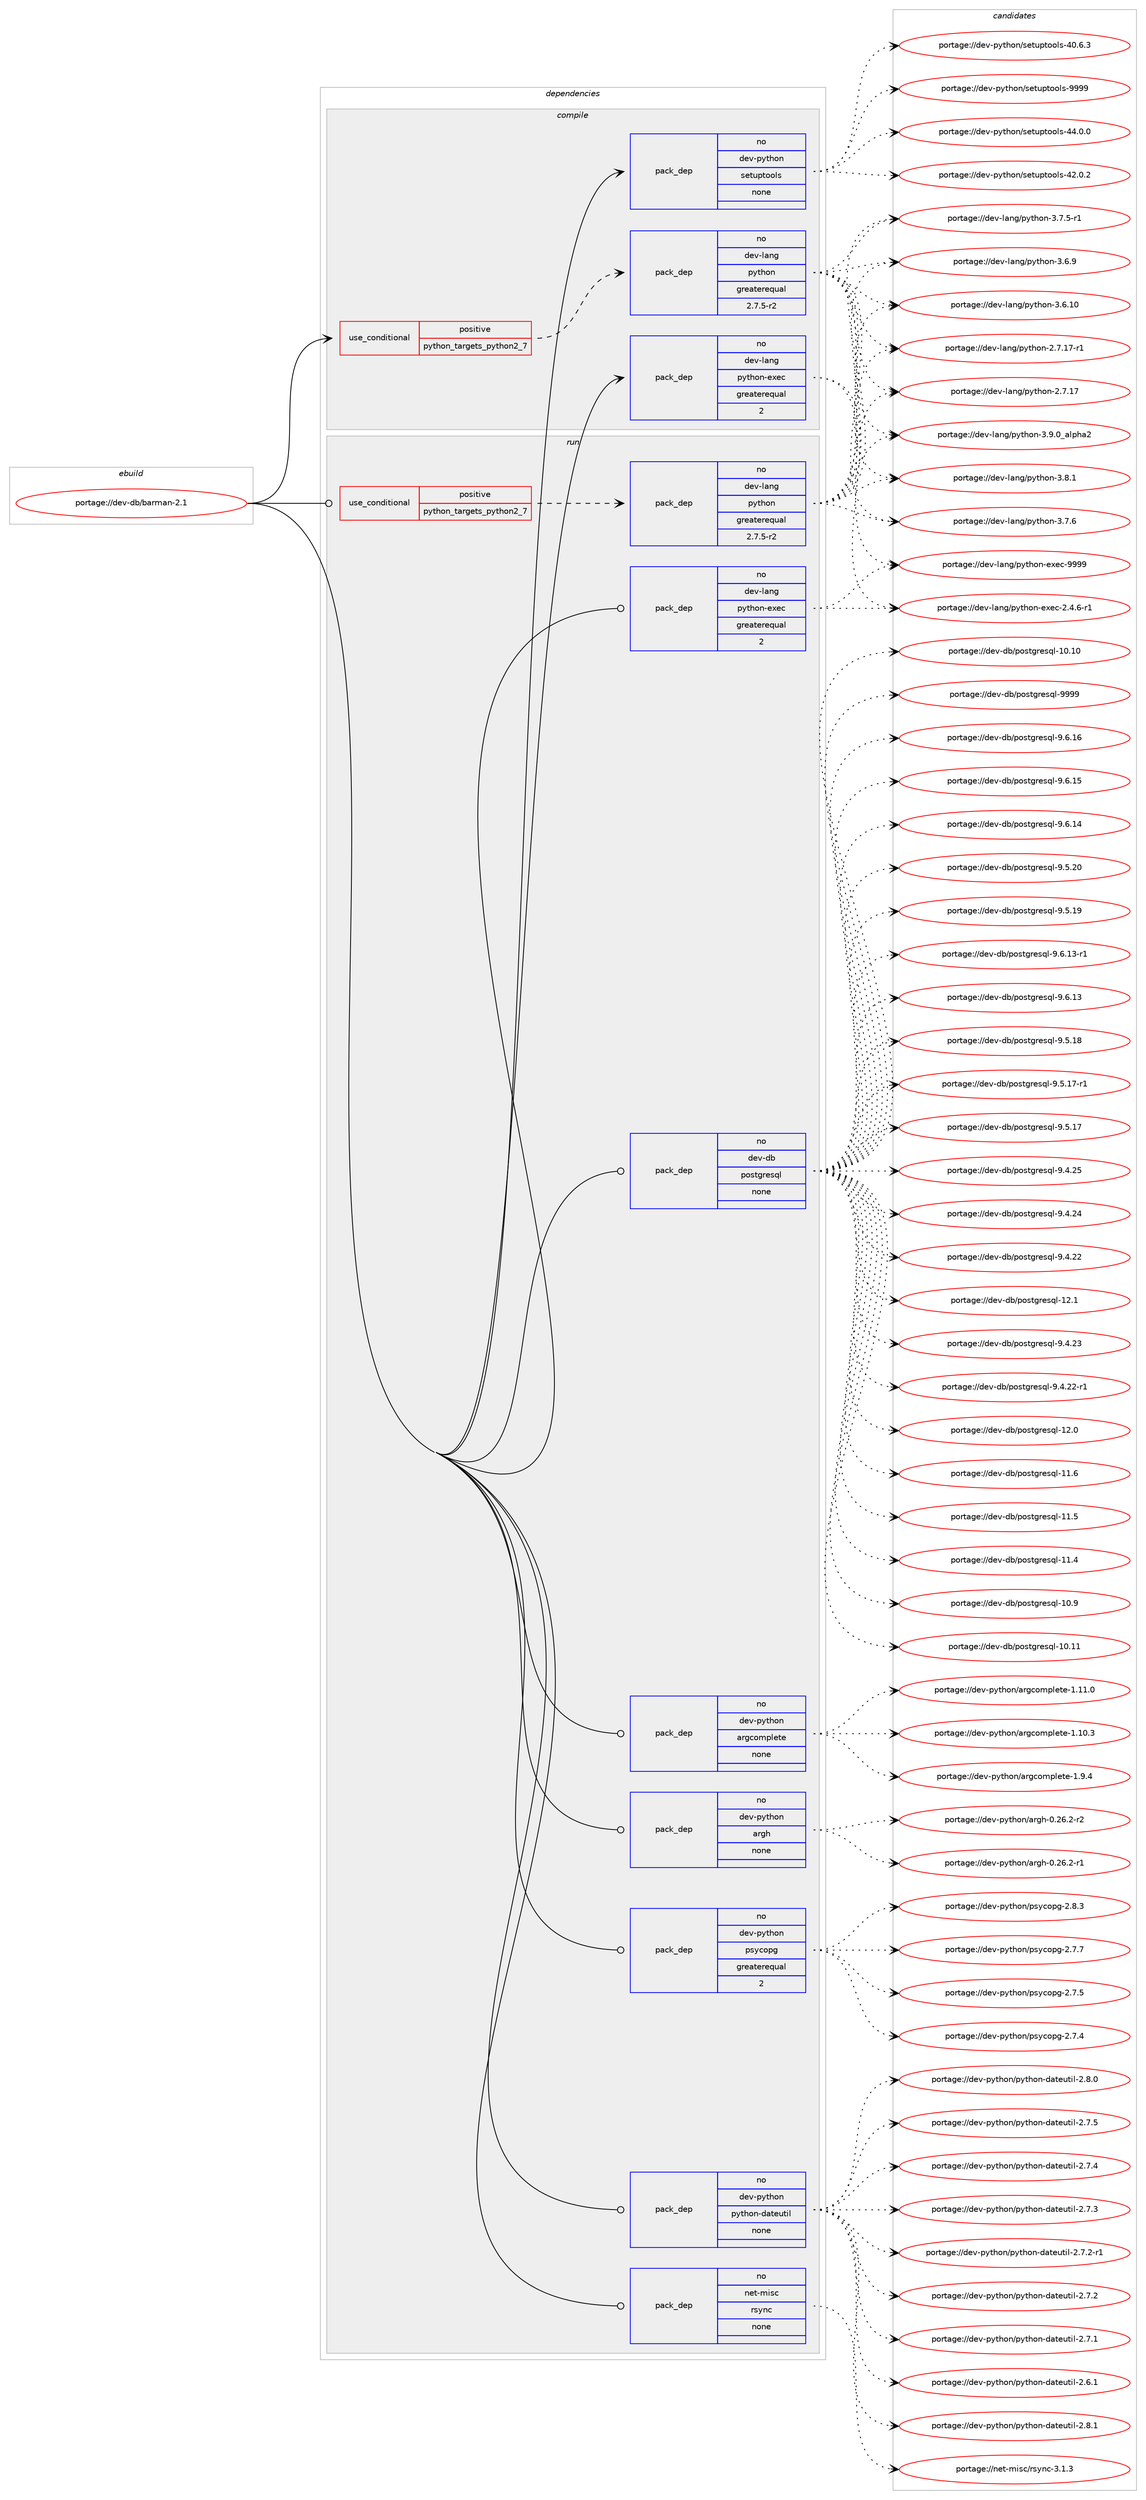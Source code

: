 digraph prolog {

# *************
# Graph options
# *************

newrank=true;
concentrate=true;
compound=true;
graph [rankdir=LR,fontname=Helvetica,fontsize=10,ranksep=1.5];#, ranksep=2.5, nodesep=0.2];
edge  [arrowhead=vee];
node  [fontname=Helvetica,fontsize=10];

# **********
# The ebuild
# **********

subgraph cluster_leftcol {
color=gray;
label=<<i>ebuild</i>>;
id [label="portage://dev-db/barman-2.1", color=red, width=4, href="../dev-db/barman-2.1.svg"];
}

# ****************
# The dependencies
# ****************

subgraph cluster_midcol {
color=gray;
label=<<i>dependencies</i>>;
subgraph cluster_compile {
fillcolor="#eeeeee";
style=filled;
label=<<i>compile</i>>;
subgraph cond138851 {
dependency585621 [label=<<TABLE BORDER="0" CELLBORDER="1" CELLSPACING="0" CELLPADDING="4"><TR><TD ROWSPAN="3" CELLPADDING="10">use_conditional</TD></TR><TR><TD>positive</TD></TR><TR><TD>python_targets_python2_7</TD></TR></TABLE>>, shape=none, color=red];
subgraph pack439433 {
dependency585622 [label=<<TABLE BORDER="0" CELLBORDER="1" CELLSPACING="0" CELLPADDING="4" WIDTH="220"><TR><TD ROWSPAN="6" CELLPADDING="30">pack_dep</TD></TR><TR><TD WIDTH="110">no</TD></TR><TR><TD>dev-lang</TD></TR><TR><TD>python</TD></TR><TR><TD>greaterequal</TD></TR><TR><TD>2.7.5-r2</TD></TR></TABLE>>, shape=none, color=blue];
}
dependency585621:e -> dependency585622:w [weight=20,style="dashed",arrowhead="vee"];
}
id:e -> dependency585621:w [weight=20,style="solid",arrowhead="vee"];
subgraph pack439434 {
dependency585623 [label=<<TABLE BORDER="0" CELLBORDER="1" CELLSPACING="0" CELLPADDING="4" WIDTH="220"><TR><TD ROWSPAN="6" CELLPADDING="30">pack_dep</TD></TR><TR><TD WIDTH="110">no</TD></TR><TR><TD>dev-lang</TD></TR><TR><TD>python-exec</TD></TR><TR><TD>greaterequal</TD></TR><TR><TD>2</TD></TR></TABLE>>, shape=none, color=blue];
}
id:e -> dependency585623:w [weight=20,style="solid",arrowhead="vee"];
subgraph pack439435 {
dependency585624 [label=<<TABLE BORDER="0" CELLBORDER="1" CELLSPACING="0" CELLPADDING="4" WIDTH="220"><TR><TD ROWSPAN="6" CELLPADDING="30">pack_dep</TD></TR><TR><TD WIDTH="110">no</TD></TR><TR><TD>dev-python</TD></TR><TR><TD>setuptools</TD></TR><TR><TD>none</TD></TR><TR><TD></TD></TR></TABLE>>, shape=none, color=blue];
}
id:e -> dependency585624:w [weight=20,style="solid",arrowhead="vee"];
}
subgraph cluster_compileandrun {
fillcolor="#eeeeee";
style=filled;
label=<<i>compile and run</i>>;
}
subgraph cluster_run {
fillcolor="#eeeeee";
style=filled;
label=<<i>run</i>>;
subgraph cond138852 {
dependency585625 [label=<<TABLE BORDER="0" CELLBORDER="1" CELLSPACING="0" CELLPADDING="4"><TR><TD ROWSPAN="3" CELLPADDING="10">use_conditional</TD></TR><TR><TD>positive</TD></TR><TR><TD>python_targets_python2_7</TD></TR></TABLE>>, shape=none, color=red];
subgraph pack439436 {
dependency585626 [label=<<TABLE BORDER="0" CELLBORDER="1" CELLSPACING="0" CELLPADDING="4" WIDTH="220"><TR><TD ROWSPAN="6" CELLPADDING="30">pack_dep</TD></TR><TR><TD WIDTH="110">no</TD></TR><TR><TD>dev-lang</TD></TR><TR><TD>python</TD></TR><TR><TD>greaterequal</TD></TR><TR><TD>2.7.5-r2</TD></TR></TABLE>>, shape=none, color=blue];
}
dependency585625:e -> dependency585626:w [weight=20,style="dashed",arrowhead="vee"];
}
id:e -> dependency585625:w [weight=20,style="solid",arrowhead="odot"];
subgraph pack439437 {
dependency585627 [label=<<TABLE BORDER="0" CELLBORDER="1" CELLSPACING="0" CELLPADDING="4" WIDTH="220"><TR><TD ROWSPAN="6" CELLPADDING="30">pack_dep</TD></TR><TR><TD WIDTH="110">no</TD></TR><TR><TD>dev-db</TD></TR><TR><TD>postgresql</TD></TR><TR><TD>none</TD></TR><TR><TD></TD></TR></TABLE>>, shape=none, color=blue];
}
id:e -> dependency585627:w [weight=20,style="solid",arrowhead="odot"];
subgraph pack439438 {
dependency585628 [label=<<TABLE BORDER="0" CELLBORDER="1" CELLSPACING="0" CELLPADDING="4" WIDTH="220"><TR><TD ROWSPAN="6" CELLPADDING="30">pack_dep</TD></TR><TR><TD WIDTH="110">no</TD></TR><TR><TD>dev-lang</TD></TR><TR><TD>python-exec</TD></TR><TR><TD>greaterequal</TD></TR><TR><TD>2</TD></TR></TABLE>>, shape=none, color=blue];
}
id:e -> dependency585628:w [weight=20,style="solid",arrowhead="odot"];
subgraph pack439439 {
dependency585629 [label=<<TABLE BORDER="0" CELLBORDER="1" CELLSPACING="0" CELLPADDING="4" WIDTH="220"><TR><TD ROWSPAN="6" CELLPADDING="30">pack_dep</TD></TR><TR><TD WIDTH="110">no</TD></TR><TR><TD>dev-python</TD></TR><TR><TD>argcomplete</TD></TR><TR><TD>none</TD></TR><TR><TD></TD></TR></TABLE>>, shape=none, color=blue];
}
id:e -> dependency585629:w [weight=20,style="solid",arrowhead="odot"];
subgraph pack439440 {
dependency585630 [label=<<TABLE BORDER="0" CELLBORDER="1" CELLSPACING="0" CELLPADDING="4" WIDTH="220"><TR><TD ROWSPAN="6" CELLPADDING="30">pack_dep</TD></TR><TR><TD WIDTH="110">no</TD></TR><TR><TD>dev-python</TD></TR><TR><TD>argh</TD></TR><TR><TD>none</TD></TR><TR><TD></TD></TR></TABLE>>, shape=none, color=blue];
}
id:e -> dependency585630:w [weight=20,style="solid",arrowhead="odot"];
subgraph pack439441 {
dependency585631 [label=<<TABLE BORDER="0" CELLBORDER="1" CELLSPACING="0" CELLPADDING="4" WIDTH="220"><TR><TD ROWSPAN="6" CELLPADDING="30">pack_dep</TD></TR><TR><TD WIDTH="110">no</TD></TR><TR><TD>dev-python</TD></TR><TR><TD>psycopg</TD></TR><TR><TD>greaterequal</TD></TR><TR><TD>2</TD></TR></TABLE>>, shape=none, color=blue];
}
id:e -> dependency585631:w [weight=20,style="solid",arrowhead="odot"];
subgraph pack439442 {
dependency585632 [label=<<TABLE BORDER="0" CELLBORDER="1" CELLSPACING="0" CELLPADDING="4" WIDTH="220"><TR><TD ROWSPAN="6" CELLPADDING="30">pack_dep</TD></TR><TR><TD WIDTH="110">no</TD></TR><TR><TD>dev-python</TD></TR><TR><TD>python-dateutil</TD></TR><TR><TD>none</TD></TR><TR><TD></TD></TR></TABLE>>, shape=none, color=blue];
}
id:e -> dependency585632:w [weight=20,style="solid",arrowhead="odot"];
subgraph pack439443 {
dependency585633 [label=<<TABLE BORDER="0" CELLBORDER="1" CELLSPACING="0" CELLPADDING="4" WIDTH="220"><TR><TD ROWSPAN="6" CELLPADDING="30">pack_dep</TD></TR><TR><TD WIDTH="110">no</TD></TR><TR><TD>net-misc</TD></TR><TR><TD>rsync</TD></TR><TR><TD>none</TD></TR><TR><TD></TD></TR></TABLE>>, shape=none, color=blue];
}
id:e -> dependency585633:w [weight=20,style="solid",arrowhead="odot"];
}
}

# **************
# The candidates
# **************

subgraph cluster_choices {
rank=same;
color=gray;
label=<<i>candidates</i>>;

subgraph choice439433 {
color=black;
nodesep=1;
choice10010111845108971101034711212111610411111045514657464895971081121049750 [label="portage://dev-lang/python-3.9.0_alpha2", color=red, width=4,href="../dev-lang/python-3.9.0_alpha2.svg"];
choice100101118451089711010347112121116104111110455146564649 [label="portage://dev-lang/python-3.8.1", color=red, width=4,href="../dev-lang/python-3.8.1.svg"];
choice100101118451089711010347112121116104111110455146554654 [label="portage://dev-lang/python-3.7.6", color=red, width=4,href="../dev-lang/python-3.7.6.svg"];
choice1001011184510897110103471121211161041111104551465546534511449 [label="portage://dev-lang/python-3.7.5-r1", color=red, width=4,href="../dev-lang/python-3.7.5-r1.svg"];
choice100101118451089711010347112121116104111110455146544657 [label="portage://dev-lang/python-3.6.9", color=red, width=4,href="../dev-lang/python-3.6.9.svg"];
choice10010111845108971101034711212111610411111045514654464948 [label="portage://dev-lang/python-3.6.10", color=red, width=4,href="../dev-lang/python-3.6.10.svg"];
choice100101118451089711010347112121116104111110455046554649554511449 [label="portage://dev-lang/python-2.7.17-r1", color=red, width=4,href="../dev-lang/python-2.7.17-r1.svg"];
choice10010111845108971101034711212111610411111045504655464955 [label="portage://dev-lang/python-2.7.17", color=red, width=4,href="../dev-lang/python-2.7.17.svg"];
dependency585622:e -> choice10010111845108971101034711212111610411111045514657464895971081121049750:w [style=dotted,weight="100"];
dependency585622:e -> choice100101118451089711010347112121116104111110455146564649:w [style=dotted,weight="100"];
dependency585622:e -> choice100101118451089711010347112121116104111110455146554654:w [style=dotted,weight="100"];
dependency585622:e -> choice1001011184510897110103471121211161041111104551465546534511449:w [style=dotted,weight="100"];
dependency585622:e -> choice100101118451089711010347112121116104111110455146544657:w [style=dotted,weight="100"];
dependency585622:e -> choice10010111845108971101034711212111610411111045514654464948:w [style=dotted,weight="100"];
dependency585622:e -> choice100101118451089711010347112121116104111110455046554649554511449:w [style=dotted,weight="100"];
dependency585622:e -> choice10010111845108971101034711212111610411111045504655464955:w [style=dotted,weight="100"];
}
subgraph choice439434 {
color=black;
nodesep=1;
choice10010111845108971101034711212111610411111045101120101994557575757 [label="portage://dev-lang/python-exec-9999", color=red, width=4,href="../dev-lang/python-exec-9999.svg"];
choice10010111845108971101034711212111610411111045101120101994550465246544511449 [label="portage://dev-lang/python-exec-2.4.6-r1", color=red, width=4,href="../dev-lang/python-exec-2.4.6-r1.svg"];
dependency585623:e -> choice10010111845108971101034711212111610411111045101120101994557575757:w [style=dotted,weight="100"];
dependency585623:e -> choice10010111845108971101034711212111610411111045101120101994550465246544511449:w [style=dotted,weight="100"];
}
subgraph choice439435 {
color=black;
nodesep=1;
choice10010111845112121116104111110471151011161171121161111111081154557575757 [label="portage://dev-python/setuptools-9999", color=red, width=4,href="../dev-python/setuptools-9999.svg"];
choice100101118451121211161041111104711510111611711211611111110811545525246484648 [label="portage://dev-python/setuptools-44.0.0", color=red, width=4,href="../dev-python/setuptools-44.0.0.svg"];
choice100101118451121211161041111104711510111611711211611111110811545525046484650 [label="portage://dev-python/setuptools-42.0.2", color=red, width=4,href="../dev-python/setuptools-42.0.2.svg"];
choice100101118451121211161041111104711510111611711211611111110811545524846544651 [label="portage://dev-python/setuptools-40.6.3", color=red, width=4,href="../dev-python/setuptools-40.6.3.svg"];
dependency585624:e -> choice10010111845112121116104111110471151011161171121161111111081154557575757:w [style=dotted,weight="100"];
dependency585624:e -> choice100101118451121211161041111104711510111611711211611111110811545525246484648:w [style=dotted,weight="100"];
dependency585624:e -> choice100101118451121211161041111104711510111611711211611111110811545525046484650:w [style=dotted,weight="100"];
dependency585624:e -> choice100101118451121211161041111104711510111611711211611111110811545524846544651:w [style=dotted,weight="100"];
}
subgraph choice439436 {
color=black;
nodesep=1;
choice10010111845108971101034711212111610411111045514657464895971081121049750 [label="portage://dev-lang/python-3.9.0_alpha2", color=red, width=4,href="../dev-lang/python-3.9.0_alpha2.svg"];
choice100101118451089711010347112121116104111110455146564649 [label="portage://dev-lang/python-3.8.1", color=red, width=4,href="../dev-lang/python-3.8.1.svg"];
choice100101118451089711010347112121116104111110455146554654 [label="portage://dev-lang/python-3.7.6", color=red, width=4,href="../dev-lang/python-3.7.6.svg"];
choice1001011184510897110103471121211161041111104551465546534511449 [label="portage://dev-lang/python-3.7.5-r1", color=red, width=4,href="../dev-lang/python-3.7.5-r1.svg"];
choice100101118451089711010347112121116104111110455146544657 [label="portage://dev-lang/python-3.6.9", color=red, width=4,href="../dev-lang/python-3.6.9.svg"];
choice10010111845108971101034711212111610411111045514654464948 [label="portage://dev-lang/python-3.6.10", color=red, width=4,href="../dev-lang/python-3.6.10.svg"];
choice100101118451089711010347112121116104111110455046554649554511449 [label="portage://dev-lang/python-2.7.17-r1", color=red, width=4,href="../dev-lang/python-2.7.17-r1.svg"];
choice10010111845108971101034711212111610411111045504655464955 [label="portage://dev-lang/python-2.7.17", color=red, width=4,href="../dev-lang/python-2.7.17.svg"];
dependency585626:e -> choice10010111845108971101034711212111610411111045514657464895971081121049750:w [style=dotted,weight="100"];
dependency585626:e -> choice100101118451089711010347112121116104111110455146564649:w [style=dotted,weight="100"];
dependency585626:e -> choice100101118451089711010347112121116104111110455146554654:w [style=dotted,weight="100"];
dependency585626:e -> choice1001011184510897110103471121211161041111104551465546534511449:w [style=dotted,weight="100"];
dependency585626:e -> choice100101118451089711010347112121116104111110455146544657:w [style=dotted,weight="100"];
dependency585626:e -> choice10010111845108971101034711212111610411111045514654464948:w [style=dotted,weight="100"];
dependency585626:e -> choice100101118451089711010347112121116104111110455046554649554511449:w [style=dotted,weight="100"];
dependency585626:e -> choice10010111845108971101034711212111610411111045504655464955:w [style=dotted,weight="100"];
}
subgraph choice439437 {
color=black;
nodesep=1;
choice1001011184510098471121111151161031141011151131084557575757 [label="portage://dev-db/postgresql-9999", color=red, width=4,href="../dev-db/postgresql-9999.svg"];
choice10010111845100984711211111511610311410111511310845574654464954 [label="portage://dev-db/postgresql-9.6.16", color=red, width=4,href="../dev-db/postgresql-9.6.16.svg"];
choice10010111845100984711211111511610311410111511310845574654464953 [label="portage://dev-db/postgresql-9.6.15", color=red, width=4,href="../dev-db/postgresql-9.6.15.svg"];
choice10010111845100984711211111511610311410111511310845574654464952 [label="portage://dev-db/postgresql-9.6.14", color=red, width=4,href="../dev-db/postgresql-9.6.14.svg"];
choice100101118451009847112111115116103114101115113108455746544649514511449 [label="portage://dev-db/postgresql-9.6.13-r1", color=red, width=4,href="../dev-db/postgresql-9.6.13-r1.svg"];
choice10010111845100984711211111511610311410111511310845574654464951 [label="portage://dev-db/postgresql-9.6.13", color=red, width=4,href="../dev-db/postgresql-9.6.13.svg"];
choice10010111845100984711211111511610311410111511310845574653465048 [label="portage://dev-db/postgresql-9.5.20", color=red, width=4,href="../dev-db/postgresql-9.5.20.svg"];
choice10010111845100984711211111511610311410111511310845574653464957 [label="portage://dev-db/postgresql-9.5.19", color=red, width=4,href="../dev-db/postgresql-9.5.19.svg"];
choice10010111845100984711211111511610311410111511310845574653464956 [label="portage://dev-db/postgresql-9.5.18", color=red, width=4,href="../dev-db/postgresql-9.5.18.svg"];
choice100101118451009847112111115116103114101115113108455746534649554511449 [label="portage://dev-db/postgresql-9.5.17-r1", color=red, width=4,href="../dev-db/postgresql-9.5.17-r1.svg"];
choice10010111845100984711211111511610311410111511310845574653464955 [label="portage://dev-db/postgresql-9.5.17", color=red, width=4,href="../dev-db/postgresql-9.5.17.svg"];
choice10010111845100984711211111511610311410111511310845574652465053 [label="portage://dev-db/postgresql-9.4.25", color=red, width=4,href="../dev-db/postgresql-9.4.25.svg"];
choice10010111845100984711211111511610311410111511310845574652465052 [label="portage://dev-db/postgresql-9.4.24", color=red, width=4,href="../dev-db/postgresql-9.4.24.svg"];
choice10010111845100984711211111511610311410111511310845574652465051 [label="portage://dev-db/postgresql-9.4.23", color=red, width=4,href="../dev-db/postgresql-9.4.23.svg"];
choice100101118451009847112111115116103114101115113108455746524650504511449 [label="portage://dev-db/postgresql-9.4.22-r1", color=red, width=4,href="../dev-db/postgresql-9.4.22-r1.svg"];
choice10010111845100984711211111511610311410111511310845574652465050 [label="portage://dev-db/postgresql-9.4.22", color=red, width=4,href="../dev-db/postgresql-9.4.22.svg"];
choice1001011184510098471121111151161031141011151131084549504649 [label="portage://dev-db/postgresql-12.1", color=red, width=4,href="../dev-db/postgresql-12.1.svg"];
choice1001011184510098471121111151161031141011151131084549504648 [label="portage://dev-db/postgresql-12.0", color=red, width=4,href="../dev-db/postgresql-12.0.svg"];
choice1001011184510098471121111151161031141011151131084549494654 [label="portage://dev-db/postgresql-11.6", color=red, width=4,href="../dev-db/postgresql-11.6.svg"];
choice1001011184510098471121111151161031141011151131084549494653 [label="portage://dev-db/postgresql-11.5", color=red, width=4,href="../dev-db/postgresql-11.5.svg"];
choice1001011184510098471121111151161031141011151131084549494652 [label="portage://dev-db/postgresql-11.4", color=red, width=4,href="../dev-db/postgresql-11.4.svg"];
choice1001011184510098471121111151161031141011151131084549484657 [label="portage://dev-db/postgresql-10.9", color=red, width=4,href="../dev-db/postgresql-10.9.svg"];
choice100101118451009847112111115116103114101115113108454948464949 [label="portage://dev-db/postgresql-10.11", color=red, width=4,href="../dev-db/postgresql-10.11.svg"];
choice100101118451009847112111115116103114101115113108454948464948 [label="portage://dev-db/postgresql-10.10", color=red, width=4,href="../dev-db/postgresql-10.10.svg"];
dependency585627:e -> choice1001011184510098471121111151161031141011151131084557575757:w [style=dotted,weight="100"];
dependency585627:e -> choice10010111845100984711211111511610311410111511310845574654464954:w [style=dotted,weight="100"];
dependency585627:e -> choice10010111845100984711211111511610311410111511310845574654464953:w [style=dotted,weight="100"];
dependency585627:e -> choice10010111845100984711211111511610311410111511310845574654464952:w [style=dotted,weight="100"];
dependency585627:e -> choice100101118451009847112111115116103114101115113108455746544649514511449:w [style=dotted,weight="100"];
dependency585627:e -> choice10010111845100984711211111511610311410111511310845574654464951:w [style=dotted,weight="100"];
dependency585627:e -> choice10010111845100984711211111511610311410111511310845574653465048:w [style=dotted,weight="100"];
dependency585627:e -> choice10010111845100984711211111511610311410111511310845574653464957:w [style=dotted,weight="100"];
dependency585627:e -> choice10010111845100984711211111511610311410111511310845574653464956:w [style=dotted,weight="100"];
dependency585627:e -> choice100101118451009847112111115116103114101115113108455746534649554511449:w [style=dotted,weight="100"];
dependency585627:e -> choice10010111845100984711211111511610311410111511310845574653464955:w [style=dotted,weight="100"];
dependency585627:e -> choice10010111845100984711211111511610311410111511310845574652465053:w [style=dotted,weight="100"];
dependency585627:e -> choice10010111845100984711211111511610311410111511310845574652465052:w [style=dotted,weight="100"];
dependency585627:e -> choice10010111845100984711211111511610311410111511310845574652465051:w [style=dotted,weight="100"];
dependency585627:e -> choice100101118451009847112111115116103114101115113108455746524650504511449:w [style=dotted,weight="100"];
dependency585627:e -> choice10010111845100984711211111511610311410111511310845574652465050:w [style=dotted,weight="100"];
dependency585627:e -> choice1001011184510098471121111151161031141011151131084549504649:w [style=dotted,weight="100"];
dependency585627:e -> choice1001011184510098471121111151161031141011151131084549504648:w [style=dotted,weight="100"];
dependency585627:e -> choice1001011184510098471121111151161031141011151131084549494654:w [style=dotted,weight="100"];
dependency585627:e -> choice1001011184510098471121111151161031141011151131084549494653:w [style=dotted,weight="100"];
dependency585627:e -> choice1001011184510098471121111151161031141011151131084549494652:w [style=dotted,weight="100"];
dependency585627:e -> choice1001011184510098471121111151161031141011151131084549484657:w [style=dotted,weight="100"];
dependency585627:e -> choice100101118451009847112111115116103114101115113108454948464949:w [style=dotted,weight="100"];
dependency585627:e -> choice100101118451009847112111115116103114101115113108454948464948:w [style=dotted,weight="100"];
}
subgraph choice439438 {
color=black;
nodesep=1;
choice10010111845108971101034711212111610411111045101120101994557575757 [label="portage://dev-lang/python-exec-9999", color=red, width=4,href="../dev-lang/python-exec-9999.svg"];
choice10010111845108971101034711212111610411111045101120101994550465246544511449 [label="portage://dev-lang/python-exec-2.4.6-r1", color=red, width=4,href="../dev-lang/python-exec-2.4.6-r1.svg"];
dependency585628:e -> choice10010111845108971101034711212111610411111045101120101994557575757:w [style=dotted,weight="100"];
dependency585628:e -> choice10010111845108971101034711212111610411111045101120101994550465246544511449:w [style=dotted,weight="100"];
}
subgraph choice439439 {
color=black;
nodesep=1;
choice10010111845112121116104111110479711410399111109112108101116101454946574652 [label="portage://dev-python/argcomplete-1.9.4", color=red, width=4,href="../dev-python/argcomplete-1.9.4.svg"];
choice1001011184511212111610411111047971141039911110911210810111610145494649494648 [label="portage://dev-python/argcomplete-1.11.0", color=red, width=4,href="../dev-python/argcomplete-1.11.0.svg"];
choice1001011184511212111610411111047971141039911110911210810111610145494649484651 [label="portage://dev-python/argcomplete-1.10.3", color=red, width=4,href="../dev-python/argcomplete-1.10.3.svg"];
dependency585629:e -> choice10010111845112121116104111110479711410399111109112108101116101454946574652:w [style=dotted,weight="100"];
dependency585629:e -> choice1001011184511212111610411111047971141039911110911210810111610145494649494648:w [style=dotted,weight="100"];
dependency585629:e -> choice1001011184511212111610411111047971141039911110911210810111610145494649484651:w [style=dotted,weight="100"];
}
subgraph choice439440 {
color=black;
nodesep=1;
choice100101118451121211161041111104797114103104454846505446504511450 [label="portage://dev-python/argh-0.26.2-r2", color=red, width=4,href="../dev-python/argh-0.26.2-r2.svg"];
choice100101118451121211161041111104797114103104454846505446504511449 [label="portage://dev-python/argh-0.26.2-r1", color=red, width=4,href="../dev-python/argh-0.26.2-r1.svg"];
dependency585630:e -> choice100101118451121211161041111104797114103104454846505446504511450:w [style=dotted,weight="100"];
dependency585630:e -> choice100101118451121211161041111104797114103104454846505446504511449:w [style=dotted,weight="100"];
}
subgraph choice439441 {
color=black;
nodesep=1;
choice100101118451121211161041111104711211512199111112103455046564651 [label="portage://dev-python/psycopg-2.8.3", color=red, width=4,href="../dev-python/psycopg-2.8.3.svg"];
choice100101118451121211161041111104711211512199111112103455046554655 [label="portage://dev-python/psycopg-2.7.7", color=red, width=4,href="../dev-python/psycopg-2.7.7.svg"];
choice100101118451121211161041111104711211512199111112103455046554653 [label="portage://dev-python/psycopg-2.7.5", color=red, width=4,href="../dev-python/psycopg-2.7.5.svg"];
choice100101118451121211161041111104711211512199111112103455046554652 [label="portage://dev-python/psycopg-2.7.4", color=red, width=4,href="../dev-python/psycopg-2.7.4.svg"];
dependency585631:e -> choice100101118451121211161041111104711211512199111112103455046564651:w [style=dotted,weight="100"];
dependency585631:e -> choice100101118451121211161041111104711211512199111112103455046554655:w [style=dotted,weight="100"];
dependency585631:e -> choice100101118451121211161041111104711211512199111112103455046554653:w [style=dotted,weight="100"];
dependency585631:e -> choice100101118451121211161041111104711211512199111112103455046554652:w [style=dotted,weight="100"];
}
subgraph choice439442 {
color=black;
nodesep=1;
choice10010111845112121116104111110471121211161041111104510097116101117116105108455046564649 [label="portage://dev-python/python-dateutil-2.8.1", color=red, width=4,href="../dev-python/python-dateutil-2.8.1.svg"];
choice10010111845112121116104111110471121211161041111104510097116101117116105108455046564648 [label="portage://dev-python/python-dateutil-2.8.0", color=red, width=4,href="../dev-python/python-dateutil-2.8.0.svg"];
choice10010111845112121116104111110471121211161041111104510097116101117116105108455046554653 [label="portage://dev-python/python-dateutil-2.7.5", color=red, width=4,href="../dev-python/python-dateutil-2.7.5.svg"];
choice10010111845112121116104111110471121211161041111104510097116101117116105108455046554652 [label="portage://dev-python/python-dateutil-2.7.4", color=red, width=4,href="../dev-python/python-dateutil-2.7.4.svg"];
choice10010111845112121116104111110471121211161041111104510097116101117116105108455046554651 [label="portage://dev-python/python-dateutil-2.7.3", color=red, width=4,href="../dev-python/python-dateutil-2.7.3.svg"];
choice100101118451121211161041111104711212111610411111045100971161011171161051084550465546504511449 [label="portage://dev-python/python-dateutil-2.7.2-r1", color=red, width=4,href="../dev-python/python-dateutil-2.7.2-r1.svg"];
choice10010111845112121116104111110471121211161041111104510097116101117116105108455046554650 [label="portage://dev-python/python-dateutil-2.7.2", color=red, width=4,href="../dev-python/python-dateutil-2.7.2.svg"];
choice10010111845112121116104111110471121211161041111104510097116101117116105108455046554649 [label="portage://dev-python/python-dateutil-2.7.1", color=red, width=4,href="../dev-python/python-dateutil-2.7.1.svg"];
choice10010111845112121116104111110471121211161041111104510097116101117116105108455046544649 [label="portage://dev-python/python-dateutil-2.6.1", color=red, width=4,href="../dev-python/python-dateutil-2.6.1.svg"];
dependency585632:e -> choice10010111845112121116104111110471121211161041111104510097116101117116105108455046564649:w [style=dotted,weight="100"];
dependency585632:e -> choice10010111845112121116104111110471121211161041111104510097116101117116105108455046564648:w [style=dotted,weight="100"];
dependency585632:e -> choice10010111845112121116104111110471121211161041111104510097116101117116105108455046554653:w [style=dotted,weight="100"];
dependency585632:e -> choice10010111845112121116104111110471121211161041111104510097116101117116105108455046554652:w [style=dotted,weight="100"];
dependency585632:e -> choice10010111845112121116104111110471121211161041111104510097116101117116105108455046554651:w [style=dotted,weight="100"];
dependency585632:e -> choice100101118451121211161041111104711212111610411111045100971161011171161051084550465546504511449:w [style=dotted,weight="100"];
dependency585632:e -> choice10010111845112121116104111110471121211161041111104510097116101117116105108455046554650:w [style=dotted,weight="100"];
dependency585632:e -> choice10010111845112121116104111110471121211161041111104510097116101117116105108455046554649:w [style=dotted,weight="100"];
dependency585632:e -> choice10010111845112121116104111110471121211161041111104510097116101117116105108455046544649:w [style=dotted,weight="100"];
}
subgraph choice439443 {
color=black;
nodesep=1;
choice11010111645109105115994711411512111099455146494651 [label="portage://net-misc/rsync-3.1.3", color=red, width=4,href="../net-misc/rsync-3.1.3.svg"];
dependency585633:e -> choice11010111645109105115994711411512111099455146494651:w [style=dotted,weight="100"];
}
}

}
